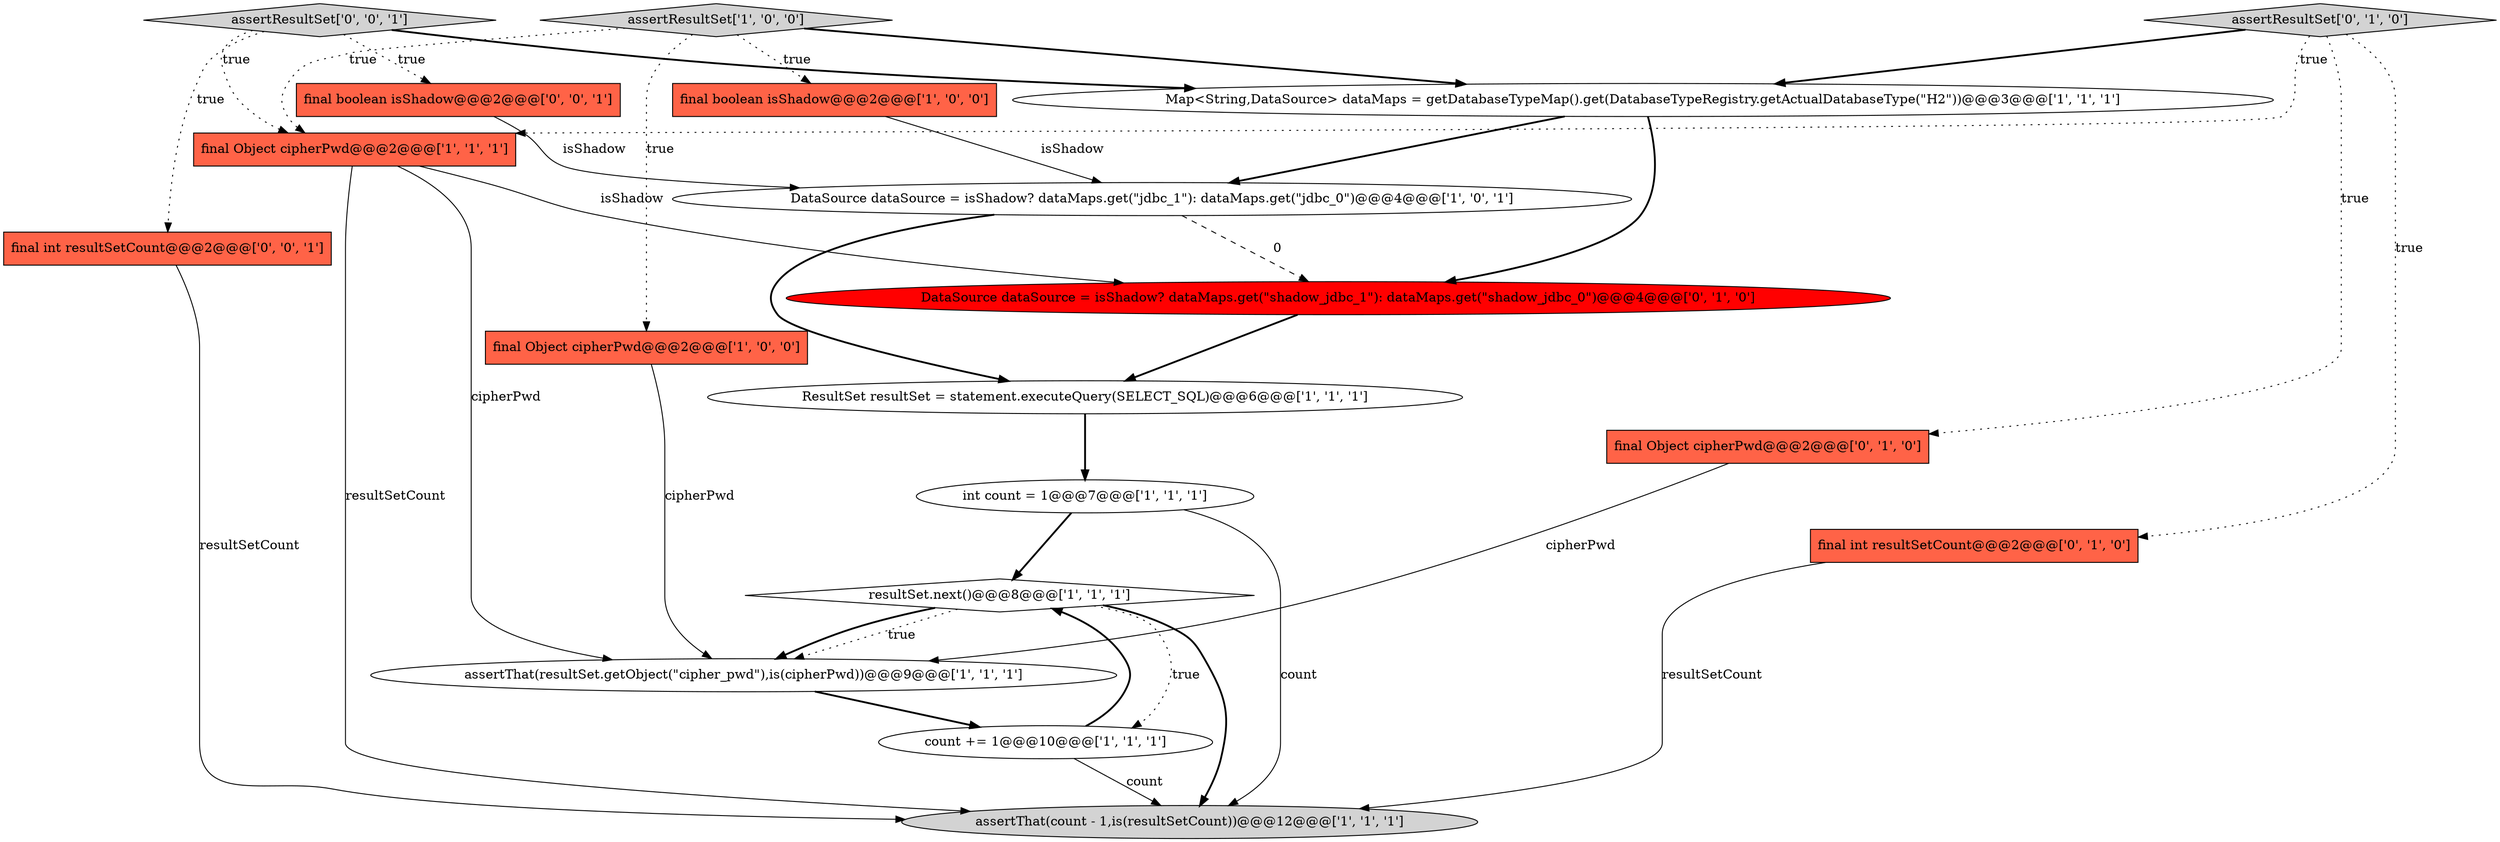 digraph {
14 [style = filled, label = "assertResultSet['0', '1', '0']", fillcolor = lightgray, shape = diamond image = "AAA0AAABBB2BBB"];
6 [style = filled, label = "assertThat(count - 1,is(resultSetCount))@@@12@@@['1', '1', '1']", fillcolor = lightgray, shape = ellipse image = "AAA0AAABBB1BBB"];
10 [style = filled, label = "DataSource dataSource = isShadow? dataMaps.get(\"jdbc_1\"): dataMaps.get(\"jdbc_0\")@@@4@@@['1', '0', '1']", fillcolor = white, shape = ellipse image = "AAA0AAABBB1BBB"];
0 [style = filled, label = "count += 1@@@10@@@['1', '1', '1']", fillcolor = white, shape = ellipse image = "AAA0AAABBB1BBB"];
15 [style = filled, label = "DataSource dataSource = isShadow? dataMaps.get(\"shadow_jdbc_1\"): dataMaps.get(\"shadow_jdbc_0\")@@@4@@@['0', '1', '0']", fillcolor = red, shape = ellipse image = "AAA1AAABBB2BBB"];
18 [style = filled, label = "final boolean isShadow@@@2@@@['0', '0', '1']", fillcolor = tomato, shape = box image = "AAA0AAABBB3BBB"];
8 [style = filled, label = "ResultSet resultSet = statement.executeQuery(SELECT_SQL)@@@6@@@['1', '1', '1']", fillcolor = white, shape = ellipse image = "AAA0AAABBB1BBB"];
17 [style = filled, label = "assertResultSet['0', '0', '1']", fillcolor = lightgray, shape = diamond image = "AAA0AAABBB3BBB"];
9 [style = filled, label = "int count = 1@@@7@@@['1', '1', '1']", fillcolor = white, shape = ellipse image = "AAA0AAABBB1BBB"];
4 [style = filled, label = "resultSet.next()@@@8@@@['1', '1', '1']", fillcolor = white, shape = diamond image = "AAA0AAABBB1BBB"];
1 [style = filled, label = "final boolean isShadow@@@2@@@['1', '0', '0']", fillcolor = tomato, shape = box image = "AAA0AAABBB1BBB"];
2 [style = filled, label = "assertResultSet['1', '0', '0']", fillcolor = lightgray, shape = diamond image = "AAA0AAABBB1BBB"];
5 [style = filled, label = "Map<String,DataSource> dataMaps = getDatabaseTypeMap().get(DatabaseTypeRegistry.getActualDatabaseType(\"H2\"))@@@3@@@['1', '1', '1']", fillcolor = white, shape = ellipse image = "AAA0AAABBB1BBB"];
7 [style = filled, label = "assertThat(resultSet.getObject(\"cipher_pwd\"),is(cipherPwd))@@@9@@@['1', '1', '1']", fillcolor = white, shape = ellipse image = "AAA0AAABBB1BBB"];
11 [style = filled, label = "final Object cipherPwd@@@2@@@['1', '1', '1']", fillcolor = tomato, shape = box image = "AAA0AAABBB1BBB"];
3 [style = filled, label = "final Object cipherPwd@@@2@@@['1', '0', '0']", fillcolor = tomato, shape = box image = "AAA0AAABBB1BBB"];
12 [style = filled, label = "final Object cipherPwd@@@2@@@['0', '1', '0']", fillcolor = tomato, shape = box image = "AAA0AAABBB2BBB"];
16 [style = filled, label = "final int resultSetCount@@@2@@@['0', '0', '1']", fillcolor = tomato, shape = box image = "AAA0AAABBB3BBB"];
13 [style = filled, label = "final int resultSetCount@@@2@@@['0', '1', '0']", fillcolor = tomato, shape = box image = "AAA0AAABBB2BBB"];
2->3 [style = dotted, label="true"];
10->15 [style = dashed, label="0"];
5->10 [style = bold, label=""];
17->5 [style = bold, label=""];
14->12 [style = dotted, label="true"];
17->18 [style = dotted, label="true"];
4->6 [style = bold, label=""];
9->4 [style = bold, label=""];
4->0 [style = dotted, label="true"];
9->6 [style = solid, label="count"];
4->7 [style = dotted, label="true"];
5->15 [style = bold, label=""];
7->0 [style = bold, label=""];
13->6 [style = solid, label="resultSetCount"];
4->7 [style = bold, label=""];
12->7 [style = solid, label="cipherPwd"];
14->13 [style = dotted, label="true"];
2->11 [style = dotted, label="true"];
17->16 [style = dotted, label="true"];
16->6 [style = solid, label="resultSetCount"];
11->6 [style = solid, label="resultSetCount"];
10->8 [style = bold, label=""];
18->10 [style = solid, label="isShadow"];
11->7 [style = solid, label="cipherPwd"];
11->15 [style = solid, label="isShadow"];
0->4 [style = bold, label=""];
2->1 [style = dotted, label="true"];
3->7 [style = solid, label="cipherPwd"];
8->9 [style = bold, label=""];
0->6 [style = solid, label="count"];
1->10 [style = solid, label="isShadow"];
14->11 [style = dotted, label="true"];
15->8 [style = bold, label=""];
2->5 [style = bold, label=""];
14->5 [style = bold, label=""];
17->11 [style = dotted, label="true"];
}
